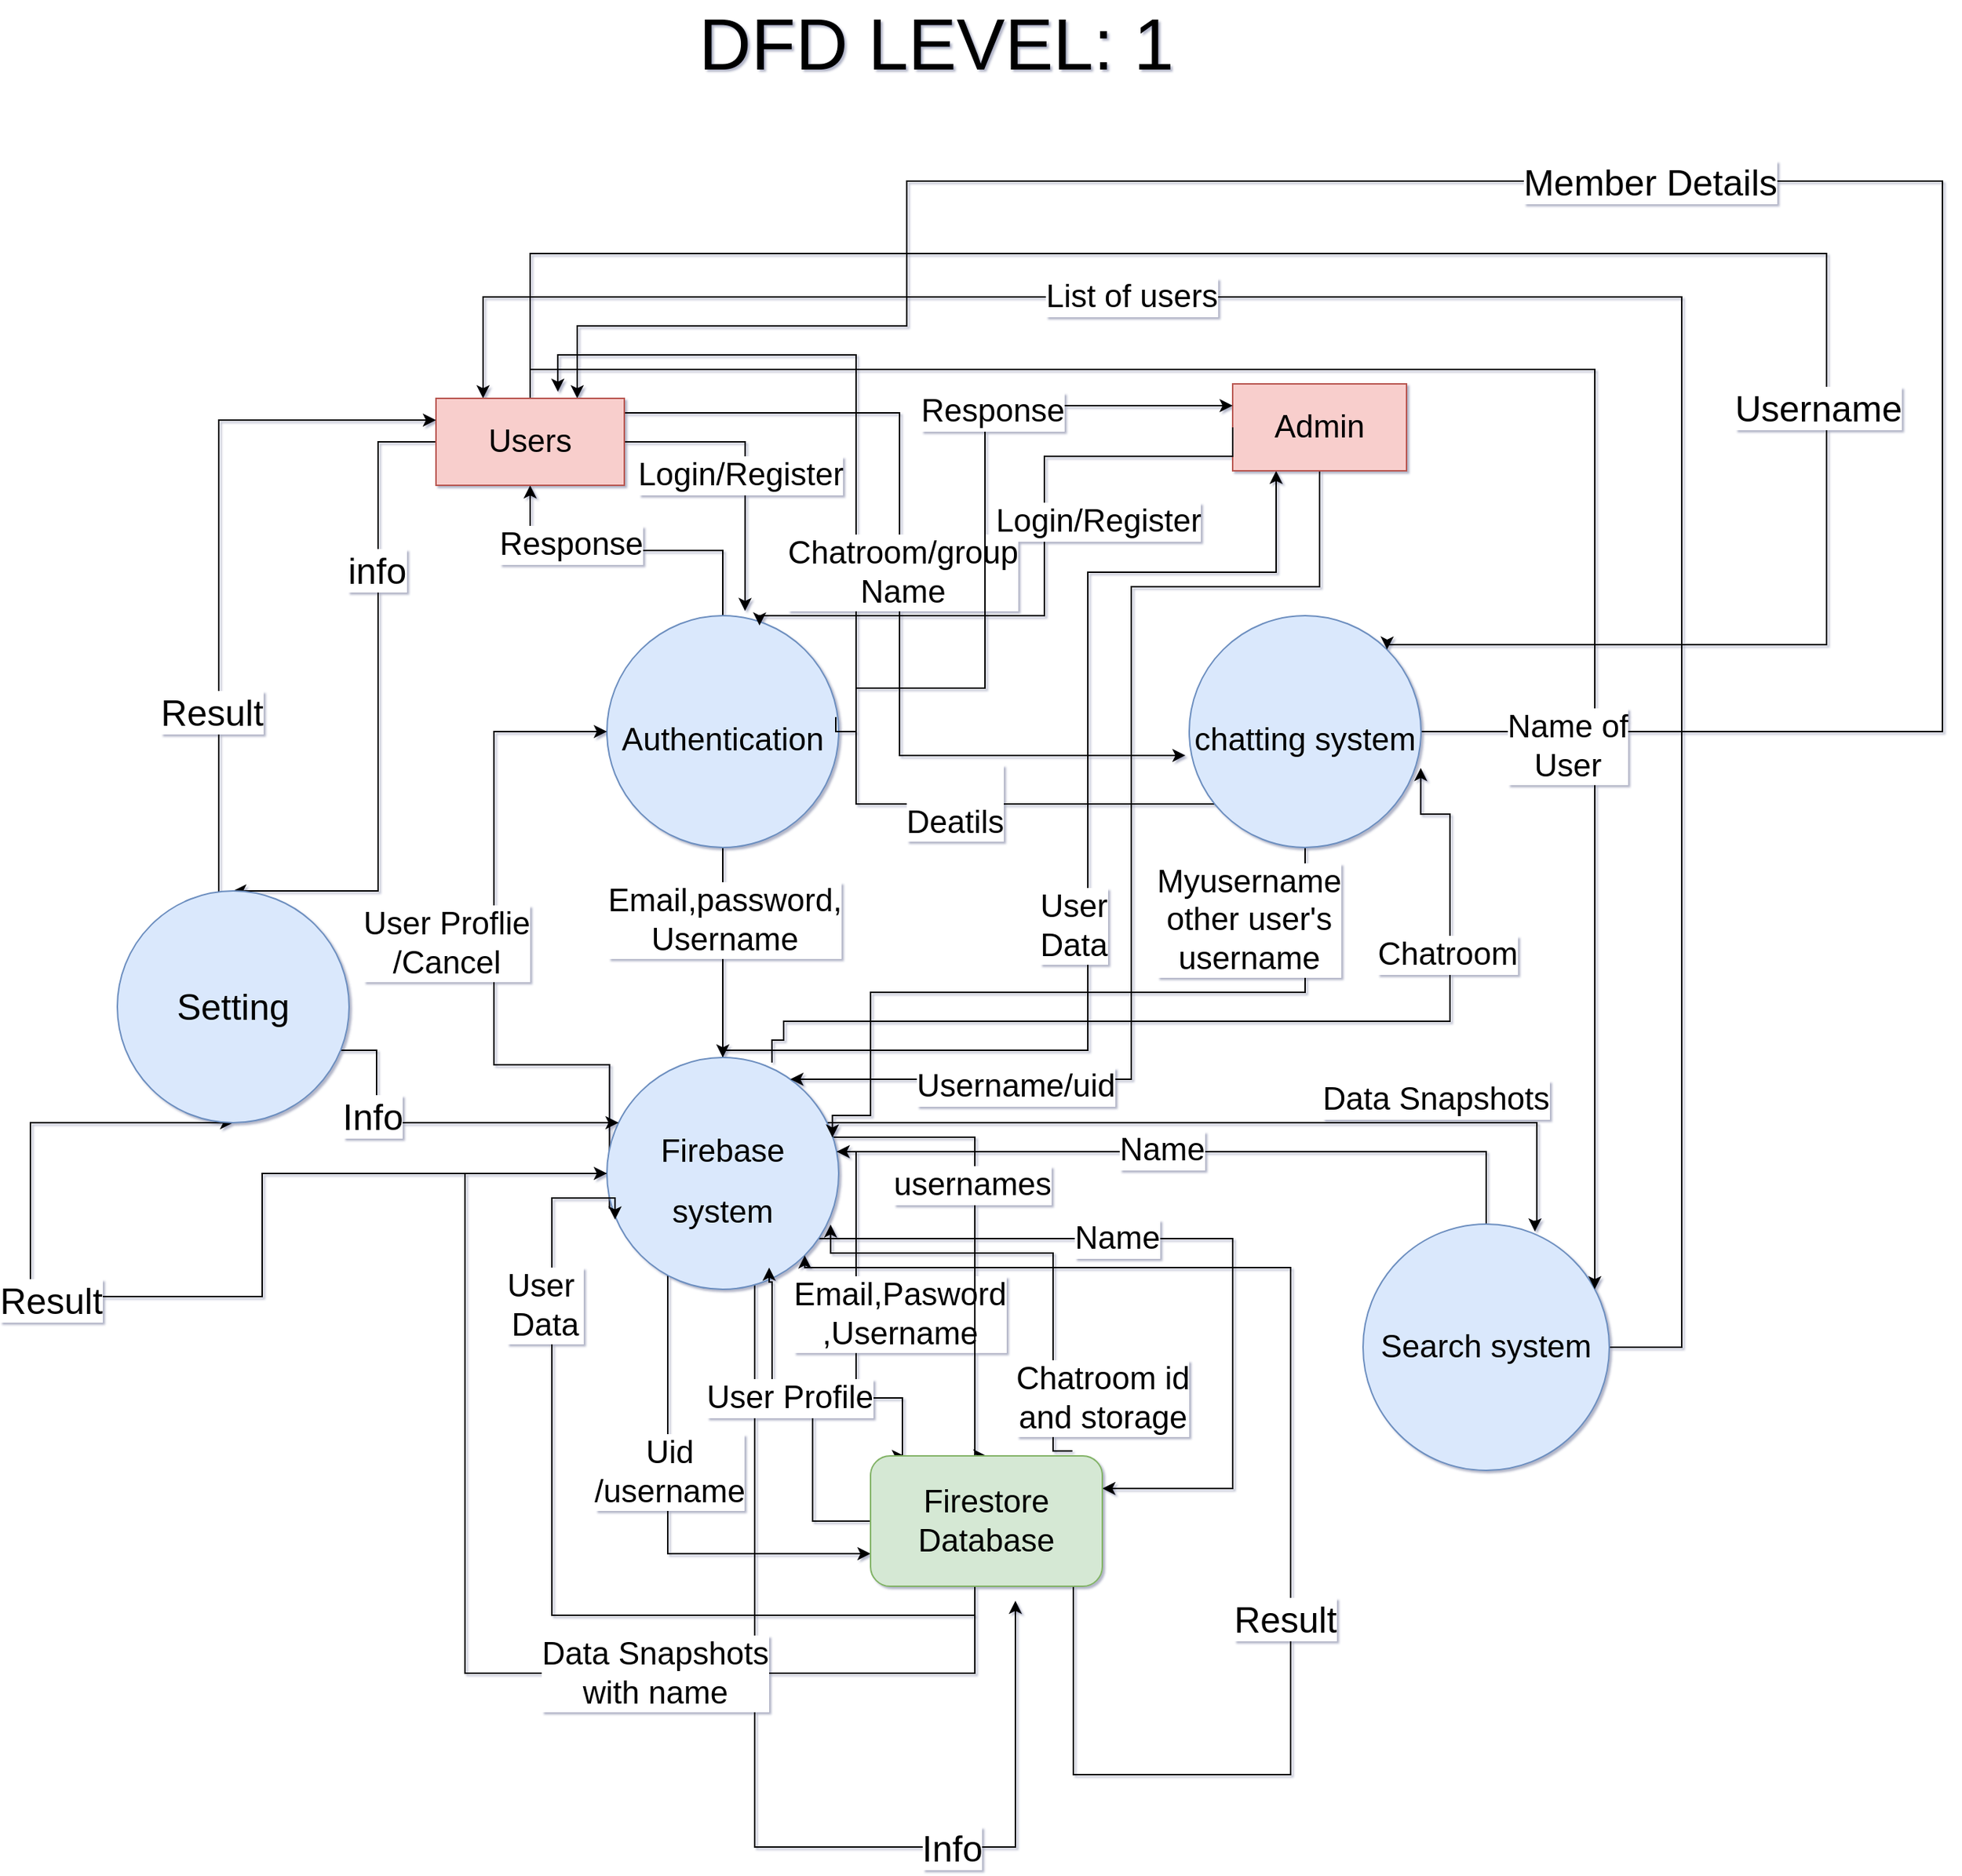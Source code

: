 <mxfile version="16.2.7" type="device"><diagram id="T0fdFCfZf_NxtDmgWwQl" name="Page-1"><mxGraphModel dx="4287" dy="2772" grid="1" gridSize="10" guides="1" tooltips="1" connect="1" arrows="1" fold="1" page="1" pageScale="1" pageWidth="827" pageHeight="1169" background="#ffffff" math="0" shadow="1"><root><mxCell id="0"/><mxCell id="1" parent="0"/><mxCell id="vgCkFlOClpUMqI3lc0tZ-1" value="&lt;font style=&quot;font-size: 50px&quot;&gt;DFD LEVEL: 1&lt;/font&gt;" style="text;html=1;align=center;verticalAlign=middle;resizable=0;points=[];autosize=1;strokeColor=none;fillColor=none;" vertex="1" parent="1"><mxGeometry x="185" y="-130" width="340" height="30" as="geometry"/></mxCell><mxCell id="vgCkFlOClpUMqI3lc0tZ-9" style="edgeStyle=orthogonalEdgeStyle;rounded=0;orthogonalLoop=1;jettySize=auto;html=1;entryX=0.5;entryY=1;entryDx=0;entryDy=0;fontSize=22;" edge="1" parent="1" source="vgCkFlOClpUMqI3lc0tZ-2" target="vgCkFlOClpUMqI3lc0tZ-6"><mxGeometry relative="1" as="geometry"/></mxCell><mxCell id="vgCkFlOClpUMqI3lc0tZ-10" value="Response&lt;br&gt;" style="edgeLabel;html=1;align=center;verticalAlign=middle;resizable=0;points=[];fontSize=22;" vertex="1" connectable="0" parent="vgCkFlOClpUMqI3lc0tZ-9"><mxGeometry x="0.348" y="-4" relative="1" as="geometry"><mxPoint as="offset"/></mxGeometry></mxCell><mxCell id="vgCkFlOClpUMqI3lc0tZ-11" style="edgeStyle=orthogonalEdgeStyle;rounded=0;orthogonalLoop=1;jettySize=auto;html=1;entryX=0.5;entryY=0;entryDx=0;entryDy=0;fontSize=22;" edge="1" parent="1" source="vgCkFlOClpUMqI3lc0tZ-2" target="vgCkFlOClpUMqI3lc0tZ-3"><mxGeometry relative="1" as="geometry"/></mxCell><mxCell id="vgCkFlOClpUMqI3lc0tZ-12" value="Email,password,&lt;br&gt;Username" style="edgeLabel;html=1;align=center;verticalAlign=middle;resizable=0;points=[];fontSize=22;" vertex="1" connectable="0" parent="vgCkFlOClpUMqI3lc0tZ-11"><mxGeometry x="-0.31" y="1" relative="1" as="geometry"><mxPoint as="offset"/></mxGeometry></mxCell><mxCell id="vgCkFlOClpUMqI3lc0tZ-2" value="&lt;font style=&quot;font-size: 22px&quot;&gt;Authentication&lt;/font&gt;" style="ellipse;whiteSpace=wrap;html=1;aspect=fixed;fontSize=35;fillColor=#dae8fc;strokeColor=#6c8ebf;" vertex="1" parent="1"><mxGeometry x="128" y="280" width="160" height="160" as="geometry"/></mxCell><mxCell id="vgCkFlOClpUMqI3lc0tZ-14" style="edgeStyle=orthogonalEdgeStyle;rounded=0;orthogonalLoop=1;jettySize=auto;html=1;entryX=0.149;entryY=0.003;entryDx=0;entryDy=0;entryPerimeter=0;fontSize=22;" edge="1" parent="1" source="vgCkFlOClpUMqI3lc0tZ-3" target="vgCkFlOClpUMqI3lc0tZ-13"><mxGeometry relative="1" as="geometry"><Array as="points"><mxPoint x="300" y="650"/><mxPoint x="300" y="820"/><mxPoint x="332" y="820"/></Array></mxGeometry></mxCell><mxCell id="vgCkFlOClpUMqI3lc0tZ-15" value="Email,Pasword&lt;br&gt;,Username" style="edgeLabel;html=1;align=center;verticalAlign=middle;resizable=0;points=[];fontSize=22;" vertex="1" connectable="0" parent="vgCkFlOClpUMqI3lc0tZ-14"><mxGeometry x="-0.006" y="-2" relative="1" as="geometry"><mxPoint x="32" y="-3" as="offset"/></mxGeometry></mxCell><mxCell id="vgCkFlOClpUMqI3lc0tZ-18" style="edgeStyle=orthogonalEdgeStyle;rounded=0;orthogonalLoop=1;jettySize=auto;html=1;entryX=0;entryY=0.5;entryDx=0;entryDy=0;fontSize=22;exitX=0.011;exitY=0.652;exitDx=0;exitDy=0;exitPerimeter=0;" edge="1" parent="1" source="vgCkFlOClpUMqI3lc0tZ-3" target="vgCkFlOClpUMqI3lc0tZ-2"><mxGeometry relative="1" as="geometry"><mxPoint x="110" y="680" as="sourcePoint"/><Array as="points"><mxPoint x="130" y="590"/><mxPoint x="50" y="590"/><mxPoint x="50" y="360"/></Array></mxGeometry></mxCell><mxCell id="vgCkFlOClpUMqI3lc0tZ-20" value="User Proflie&lt;br&gt;/Cancel&lt;br&gt;" style="edgeLabel;html=1;align=center;verticalAlign=middle;resizable=0;points=[];fontSize=22;" vertex="1" connectable="0" parent="vgCkFlOClpUMqI3lc0tZ-18"><mxGeometry x="0.081" y="-2" relative="1" as="geometry"><mxPoint x="-35" as="offset"/></mxGeometry></mxCell><mxCell id="vgCkFlOClpUMqI3lc0tZ-29" style="edgeStyle=orthogonalEdgeStyle;rounded=0;orthogonalLoop=1;jettySize=auto;html=1;entryX=0;entryY=0.75;entryDx=0;entryDy=0;fontSize=22;" edge="1" parent="1" source="vgCkFlOClpUMqI3lc0tZ-3" target="vgCkFlOClpUMqI3lc0tZ-13"><mxGeometry relative="1" as="geometry"><Array as="points"><mxPoint x="170" y="928"/></Array></mxGeometry></mxCell><mxCell id="vgCkFlOClpUMqI3lc0tZ-30" value="Uid&lt;br&gt;/username" style="edgeLabel;html=1;align=center;verticalAlign=middle;resizable=0;points=[];fontSize=22;" vertex="1" connectable="0" parent="vgCkFlOClpUMqI3lc0tZ-29"><mxGeometry x="-0.189" y="1" relative="1" as="geometry"><mxPoint y="1" as="offset"/></mxGeometry></mxCell><mxCell id="vgCkFlOClpUMqI3lc0tZ-33" style="edgeStyle=orthogonalEdgeStyle;rounded=0;orthogonalLoop=1;jettySize=auto;html=1;entryX=0.25;entryY=1;entryDx=0;entryDy=0;fontSize=22;" edge="1" parent="1" source="vgCkFlOClpUMqI3lc0tZ-3" target="vgCkFlOClpUMqI3lc0tZ-21"><mxGeometry relative="1" as="geometry"><Array as="points"><mxPoint x="460" y="580"/><mxPoint x="460" y="250"/><mxPoint x="590" y="250"/></Array></mxGeometry></mxCell><mxCell id="vgCkFlOClpUMqI3lc0tZ-34" value="User&lt;br&gt;Data" style="edgeLabel;html=1;align=center;verticalAlign=middle;resizable=0;points=[];fontSize=22;" vertex="1" connectable="0" parent="vgCkFlOClpUMqI3lc0tZ-33"><mxGeometry x="-0.049" y="2" relative="1" as="geometry"><mxPoint x="-8" y="31" as="offset"/></mxGeometry></mxCell><mxCell id="vgCkFlOClpUMqI3lc0tZ-41" style="edgeStyle=orthogonalEdgeStyle;rounded=0;orthogonalLoop=1;jettySize=auto;html=1;entryX=0.5;entryY=0;entryDx=0;entryDy=0;fontSize=22;" edge="1" parent="1" source="vgCkFlOClpUMqI3lc0tZ-3" target="vgCkFlOClpUMqI3lc0tZ-13"><mxGeometry relative="1" as="geometry"><Array as="points"><mxPoint x="382" y="640"/></Array></mxGeometry></mxCell><mxCell id="vgCkFlOClpUMqI3lc0tZ-42" value="usernames&lt;br&gt;" style="edgeLabel;html=1;align=center;verticalAlign=middle;resizable=0;points=[];fontSize=22;" vertex="1" connectable="0" parent="vgCkFlOClpUMqI3lc0tZ-41"><mxGeometry x="-0.02" y="5" relative="1" as="geometry"><mxPoint x="-7" y="-29" as="offset"/></mxGeometry></mxCell><mxCell id="vgCkFlOClpUMqI3lc0tZ-45" style="edgeStyle=orthogonalEdgeStyle;rounded=0;orthogonalLoop=1;jettySize=auto;html=1;entryX=0.999;entryY=0.657;entryDx=0;entryDy=0;fontSize=22;exitX=0.712;exitY=0.022;exitDx=0;exitDy=0;exitPerimeter=0;entryPerimeter=0;" edge="1" parent="1" source="vgCkFlOClpUMqI3lc0tZ-3" target="vgCkFlOClpUMqI3lc0tZ-4"><mxGeometry relative="1" as="geometry"><Array as="points"><mxPoint x="250" y="573"/><mxPoint x="250" y="560"/><mxPoint x="710" y="560"/><mxPoint x="710" y="417"/><mxPoint x="690" y="417"/></Array></mxGeometry></mxCell><mxCell id="vgCkFlOClpUMqI3lc0tZ-46" value="Chatroom&lt;br&gt;" style="edgeLabel;html=1;align=center;verticalAlign=middle;resizable=0;points=[];fontSize=22;" vertex="1" connectable="0" parent="vgCkFlOClpUMqI3lc0tZ-45"><mxGeometry x="0.569" y="2" relative="1" as="geometry"><mxPoint as="offset"/></mxGeometry></mxCell><mxCell id="vgCkFlOClpUMqI3lc0tZ-51" style="edgeStyle=orthogonalEdgeStyle;rounded=0;orthogonalLoop=1;jettySize=auto;html=1;entryX=1;entryY=0.25;entryDx=0;entryDy=0;fontSize=22;" edge="1" parent="1" source="vgCkFlOClpUMqI3lc0tZ-3" target="vgCkFlOClpUMqI3lc0tZ-13"><mxGeometry relative="1" as="geometry"><Array as="points"><mxPoint x="560" y="710"/><mxPoint x="560" y="883"/></Array></mxGeometry></mxCell><mxCell id="vgCkFlOClpUMqI3lc0tZ-52" value="Name" style="edgeLabel;html=1;align=center;verticalAlign=middle;resizable=0;points=[];fontSize=22;" vertex="1" connectable="0" parent="vgCkFlOClpUMqI3lc0tZ-51"><mxGeometry x="-0.251" relative="1" as="geometry"><mxPoint as="offset"/></mxGeometry></mxCell><mxCell id="vgCkFlOClpUMqI3lc0tZ-55" style="edgeStyle=orthogonalEdgeStyle;rounded=0;orthogonalLoop=1;jettySize=auto;html=1;entryX=0.698;entryY=0.03;entryDx=0;entryDy=0;entryPerimeter=0;fontSize=22;" edge="1" parent="1" source="vgCkFlOClpUMqI3lc0tZ-3" target="vgCkFlOClpUMqI3lc0tZ-5"><mxGeometry relative="1" as="geometry"><Array as="points"><mxPoint x="770" y="630"/><mxPoint x="770" y="698"/></Array></mxGeometry></mxCell><mxCell id="vgCkFlOClpUMqI3lc0tZ-56" value="Data Snapshots" style="edgeLabel;html=1;align=center;verticalAlign=middle;resizable=0;points=[];fontSize=22;" vertex="1" connectable="0" parent="vgCkFlOClpUMqI3lc0tZ-55"><mxGeometry x="0.511" y="1" relative="1" as="geometry"><mxPoint x="-8" y="-15" as="offset"/></mxGeometry></mxCell><mxCell id="vgCkFlOClpUMqI3lc0tZ-64" style="edgeStyle=orthogonalEdgeStyle;rounded=0;orthogonalLoop=1;jettySize=auto;html=1;fontSize=25;" edge="1" parent="1" source="vgCkFlOClpUMqI3lc0tZ-3"><mxGeometry relative="1" as="geometry"><mxPoint x="410" y="960" as="targetPoint"/><Array as="points"><mxPoint x="230" y="1130"/><mxPoint x="410" y="1130"/></Array></mxGeometry></mxCell><mxCell id="vgCkFlOClpUMqI3lc0tZ-65" value="Info" style="edgeLabel;html=1;align=center;verticalAlign=middle;resizable=0;points=[];fontSize=25;" vertex="1" connectable="0" parent="vgCkFlOClpUMqI3lc0tZ-64"><mxGeometry x="0.419" relative="1" as="geometry"><mxPoint as="offset"/></mxGeometry></mxCell><mxCell id="vgCkFlOClpUMqI3lc0tZ-69" style="edgeStyle=orthogonalEdgeStyle;rounded=0;orthogonalLoop=1;jettySize=auto;html=1;entryX=0.5;entryY=1;entryDx=0;entryDy=0;fontSize=25;" edge="1" parent="1" source="vgCkFlOClpUMqI3lc0tZ-3" target="vgCkFlOClpUMqI3lc0tZ-59"><mxGeometry relative="1" as="geometry"><Array as="points"><mxPoint x="-110" y="665"/><mxPoint x="-110" y="750"/><mxPoint x="-270" y="750"/></Array></mxGeometry></mxCell><mxCell id="vgCkFlOClpUMqI3lc0tZ-70" value="Result" style="edgeLabel;html=1;align=center;verticalAlign=middle;resizable=0;points=[];fontSize=25;" vertex="1" connectable="0" parent="vgCkFlOClpUMqI3lc0tZ-69"><mxGeometry x="0.262" y="2" relative="1" as="geometry"><mxPoint as="offset"/></mxGeometry></mxCell><mxCell id="vgCkFlOClpUMqI3lc0tZ-3" value="&lt;font style=&quot;font-size: 22px&quot;&gt;Firebase&lt;br&gt;system&lt;/font&gt;" style="ellipse;whiteSpace=wrap;html=1;aspect=fixed;fontSize=35;fillColor=#dae8fc;strokeColor=#6c8ebf;" vertex="1" parent="1"><mxGeometry x="128" y="585" width="160" height="160" as="geometry"/></mxCell><mxCell id="vgCkFlOClpUMqI3lc0tZ-37" style="edgeStyle=orthogonalEdgeStyle;rounded=0;orthogonalLoop=1;jettySize=auto;html=1;entryX=0.647;entryY=-0.076;entryDx=0;entryDy=0;fontSize=22;entryPerimeter=0;" edge="1" parent="1" source="vgCkFlOClpUMqI3lc0tZ-4" target="vgCkFlOClpUMqI3lc0tZ-6"><mxGeometry relative="1" as="geometry"><Array as="points"><mxPoint x="300" y="410"/><mxPoint x="300" y="100"/><mxPoint x="94" y="100"/></Array></mxGeometry></mxCell><mxCell id="vgCkFlOClpUMqI3lc0tZ-38" value="&lt;br&gt;Deatils" style="edgeLabel;html=1;align=center;verticalAlign=middle;resizable=0;points=[];fontSize=22;" vertex="1" connectable="0" parent="vgCkFlOClpUMqI3lc0tZ-37"><mxGeometry x="-0.546" y="-1" relative="1" as="geometry"><mxPoint x="-1" as="offset"/></mxGeometry></mxCell><mxCell id="vgCkFlOClpUMqI3lc0tZ-39" style="edgeStyle=orthogonalEdgeStyle;rounded=0;orthogonalLoop=1;jettySize=auto;html=1;fontSize=22;entryX=0.973;entryY=0.345;entryDx=0;entryDy=0;entryPerimeter=0;" edge="1" parent="1" source="vgCkFlOClpUMqI3lc0tZ-4" target="vgCkFlOClpUMqI3lc0tZ-3"><mxGeometry relative="1" as="geometry"><mxPoint x="310" y="640" as="targetPoint"/><Array as="points"><mxPoint x="610" y="540"/><mxPoint x="310" y="540"/><mxPoint x="310" y="625"/></Array></mxGeometry></mxCell><mxCell id="vgCkFlOClpUMqI3lc0tZ-40" value="Myusername&lt;br&gt;other user's &lt;br&gt;username" style="edgeLabel;html=1;align=center;verticalAlign=middle;resizable=0;points=[];fontSize=22;" vertex="1" connectable="0" parent="vgCkFlOClpUMqI3lc0tZ-39"><mxGeometry x="-0.354" y="-6" relative="1" as="geometry"><mxPoint x="31" y="-44" as="offset"/></mxGeometry></mxCell><mxCell id="vgCkFlOClpUMqI3lc0tZ-75" style="edgeStyle=orthogonalEdgeStyle;rounded=0;orthogonalLoop=1;jettySize=auto;html=1;entryX=0.75;entryY=0;entryDx=0;entryDy=0;fontSize=25;" edge="1" parent="1" source="vgCkFlOClpUMqI3lc0tZ-4" target="vgCkFlOClpUMqI3lc0tZ-6"><mxGeometry relative="1" as="geometry"><Array as="points"><mxPoint x="1050" y="360"/><mxPoint x="1050" y="-20"/><mxPoint x="335" y="-20"/><mxPoint x="335" y="80"/><mxPoint x="108" y="80"/></Array></mxGeometry></mxCell><mxCell id="vgCkFlOClpUMqI3lc0tZ-76" value="Member Details" style="edgeLabel;html=1;align=center;verticalAlign=middle;resizable=0;points=[];fontSize=25;" vertex="1" connectable="0" parent="vgCkFlOClpUMqI3lc0tZ-75"><mxGeometry x="0.028" relative="1" as="geometry"><mxPoint as="offset"/></mxGeometry></mxCell><mxCell id="vgCkFlOClpUMqI3lc0tZ-4" value="&lt;span style=&quot;font-size: 22px&quot;&gt;chatting system&lt;/span&gt;" style="ellipse;whiteSpace=wrap;html=1;aspect=fixed;fontSize=35;fillColor=#dae8fc;strokeColor=#6c8ebf;" vertex="1" parent="1"><mxGeometry x="530" y="280" width="160" height="160" as="geometry"/></mxCell><mxCell id="vgCkFlOClpUMqI3lc0tZ-49" style="edgeStyle=orthogonalEdgeStyle;rounded=0;orthogonalLoop=1;jettySize=auto;html=1;fontSize=22;" edge="1" parent="1" source="vgCkFlOClpUMqI3lc0tZ-5" target="vgCkFlOClpUMqI3lc0tZ-3"><mxGeometry relative="1" as="geometry"><Array as="points"><mxPoint x="370" y="650"/><mxPoint x="370" y="650"/></Array></mxGeometry></mxCell><mxCell id="vgCkFlOClpUMqI3lc0tZ-50" value="Name" style="edgeLabel;html=1;align=center;verticalAlign=middle;resizable=0;points=[];fontSize=22;" vertex="1" connectable="0" parent="vgCkFlOClpUMqI3lc0tZ-49"><mxGeometry x="-0.243" y="-1" relative="1" as="geometry"><mxPoint x="-86" as="offset"/></mxGeometry></mxCell><mxCell id="vgCkFlOClpUMqI3lc0tZ-57" style="edgeStyle=orthogonalEdgeStyle;rounded=0;orthogonalLoop=1;jettySize=auto;html=1;fontSize=22;entryX=0.25;entryY=0;entryDx=0;entryDy=0;" edge="1" parent="1" source="vgCkFlOClpUMqI3lc0tZ-5" target="vgCkFlOClpUMqI3lc0tZ-6"><mxGeometry relative="1" as="geometry"><Array as="points"><mxPoint x="870" y="785"/><mxPoint x="870" y="60"/><mxPoint x="42" y="60"/></Array></mxGeometry></mxCell><mxCell id="vgCkFlOClpUMqI3lc0tZ-58" value="List of users" style="edgeLabel;html=1;align=center;verticalAlign=middle;resizable=0;points=[];fontSize=22;" vertex="1" connectable="0" parent="vgCkFlOClpUMqI3lc0tZ-57"><mxGeometry x="0.216" y="-7" relative="1" as="geometry"><mxPoint x="-138" y="7" as="offset"/></mxGeometry></mxCell><mxCell id="vgCkFlOClpUMqI3lc0tZ-5" value="Search system" style="ellipse;whiteSpace=wrap;html=1;aspect=fixed;fontSize=22;fillColor=#dae8fc;strokeColor=#6c8ebf;" vertex="1" parent="1"><mxGeometry x="650" y="700" width="170" height="170" as="geometry"/></mxCell><mxCell id="vgCkFlOClpUMqI3lc0tZ-7" style="edgeStyle=orthogonalEdgeStyle;rounded=0;orthogonalLoop=1;jettySize=auto;html=1;entryX=0.596;entryY=-0.02;entryDx=0;entryDy=0;entryPerimeter=0;fontSize=22;" edge="1" parent="1" source="vgCkFlOClpUMqI3lc0tZ-6" target="vgCkFlOClpUMqI3lc0tZ-2"><mxGeometry relative="1" as="geometry"><Array as="points"><mxPoint x="223" y="160"/></Array></mxGeometry></mxCell><mxCell id="vgCkFlOClpUMqI3lc0tZ-8" value="Login/Register" style="edgeLabel;html=1;align=center;verticalAlign=middle;resizable=0;points=[];fontSize=22;" vertex="1" connectable="0" parent="vgCkFlOClpUMqI3lc0tZ-7"><mxGeometry x="0.069" y="-4" relative="1" as="geometry"><mxPoint y="-1" as="offset"/></mxGeometry></mxCell><mxCell id="vgCkFlOClpUMqI3lc0tZ-35" style="edgeStyle=orthogonalEdgeStyle;rounded=0;orthogonalLoop=1;jettySize=auto;html=1;entryX=-0.016;entryY=0.603;entryDx=0;entryDy=0;entryPerimeter=0;fontSize=22;" edge="1" parent="1" source="vgCkFlOClpUMqI3lc0tZ-6" target="vgCkFlOClpUMqI3lc0tZ-4"><mxGeometry relative="1" as="geometry"><Array as="points"><mxPoint x="330" y="140"/><mxPoint x="330" y="377"/></Array></mxGeometry></mxCell><mxCell id="vgCkFlOClpUMqI3lc0tZ-36" value="Chatroom/group&lt;br&gt;Name" style="edgeLabel;html=1;align=center;verticalAlign=middle;resizable=0;points=[];fontSize=22;" vertex="1" connectable="0" parent="vgCkFlOClpUMqI3lc0tZ-35"><mxGeometry x="-0.111" y="2" relative="1" as="geometry"><mxPoint y="22" as="offset"/></mxGeometry></mxCell><mxCell id="vgCkFlOClpUMqI3lc0tZ-47" style="edgeStyle=orthogonalEdgeStyle;rounded=0;orthogonalLoop=1;jettySize=auto;html=1;fontSize=22;" edge="1" parent="1" source="vgCkFlOClpUMqI3lc0tZ-6" target="vgCkFlOClpUMqI3lc0tZ-5"><mxGeometry relative="1" as="geometry"><Array as="points"><mxPoint x="75" y="110"/><mxPoint x="810" y="110"/><mxPoint x="810" y="705"/></Array></mxGeometry></mxCell><mxCell id="vgCkFlOClpUMqI3lc0tZ-48" value="Name of&lt;br&gt;User" style="edgeLabel;html=1;align=center;verticalAlign=middle;resizable=0;points=[];fontSize=22;" vertex="1" connectable="0" parent="vgCkFlOClpUMqI3lc0tZ-47"><mxGeometry x="-0.022" y="-2" relative="1" as="geometry"><mxPoint x="56" y="258" as="offset"/></mxGeometry></mxCell><mxCell id="vgCkFlOClpUMqI3lc0tZ-60" style="edgeStyle=orthogonalEdgeStyle;rounded=0;orthogonalLoop=1;jettySize=auto;html=1;entryX=0.5;entryY=0;entryDx=0;entryDy=0;fontSize=25;" edge="1" parent="1" source="vgCkFlOClpUMqI3lc0tZ-6" target="vgCkFlOClpUMqI3lc0tZ-59"><mxGeometry relative="1" as="geometry"><Array as="points"><mxPoint x="-30" y="160"/><mxPoint x="-30" y="470"/></Array></mxGeometry></mxCell><mxCell id="vgCkFlOClpUMqI3lc0tZ-61" value="info&lt;br&gt;" style="edgeLabel;html=1;align=center;verticalAlign=middle;resizable=0;points=[];fontSize=25;" vertex="1" connectable="0" parent="vgCkFlOClpUMqI3lc0tZ-60"><mxGeometry x="-0.431" relative="1" as="geometry"><mxPoint x="-1" as="offset"/></mxGeometry></mxCell><mxCell id="vgCkFlOClpUMqI3lc0tZ-73" style="edgeStyle=orthogonalEdgeStyle;rounded=0;orthogonalLoop=1;jettySize=auto;html=1;fontSize=25;entryX=1;entryY=0;entryDx=0;entryDy=0;" edge="1" parent="1" source="vgCkFlOClpUMqI3lc0tZ-6" target="vgCkFlOClpUMqI3lc0tZ-4"><mxGeometry relative="1" as="geometry"><Array as="points"><mxPoint x="75" y="30"/><mxPoint x="970" y="30"/><mxPoint x="970" y="300"/><mxPoint x="667" y="300"/></Array></mxGeometry></mxCell><mxCell id="vgCkFlOClpUMqI3lc0tZ-74" value="Username" style="edgeLabel;html=1;align=center;verticalAlign=middle;resizable=0;points=[];fontSize=25;" vertex="1" connectable="0" parent="vgCkFlOClpUMqI3lc0tZ-73"><mxGeometry x="0.402" y="-6" relative="1" as="geometry"><mxPoint y="-1" as="offset"/></mxGeometry></mxCell><mxCell id="vgCkFlOClpUMqI3lc0tZ-6" value="Users" style="rounded=0;whiteSpace=wrap;html=1;fontSize=22;fillColor=#f8cecc;strokeColor=#b85450;" vertex="1" parent="1"><mxGeometry x="10" y="130" width="130" height="60" as="geometry"/></mxCell><mxCell id="vgCkFlOClpUMqI3lc0tZ-16" style="edgeStyle=orthogonalEdgeStyle;rounded=0;orthogonalLoop=1;jettySize=auto;html=1;fontSize=22;" edge="1" parent="1" source="vgCkFlOClpUMqI3lc0tZ-13"><mxGeometry relative="1" as="geometry"><mxPoint x="240" y="730" as="targetPoint"/><Array as="points"><mxPoint x="270" y="905"/><mxPoint x="270" y="820"/><mxPoint x="242" y="820"/><mxPoint x="242" y="740"/><mxPoint x="240" y="740"/></Array></mxGeometry></mxCell><mxCell id="vgCkFlOClpUMqI3lc0tZ-17" value="User Profile" style="edgeLabel;html=1;align=center;verticalAlign=middle;resizable=0;points=[];fontSize=22;" vertex="1" connectable="0" parent="vgCkFlOClpUMqI3lc0tZ-16"><mxGeometry x="0.157" relative="1" as="geometry"><mxPoint as="offset"/></mxGeometry></mxCell><mxCell id="vgCkFlOClpUMqI3lc0tZ-31" style="edgeStyle=orthogonalEdgeStyle;rounded=0;orthogonalLoop=1;jettySize=auto;html=1;entryX=0.035;entryY=0.699;entryDx=0;entryDy=0;entryPerimeter=0;fontSize=22;" edge="1" parent="1" source="vgCkFlOClpUMqI3lc0tZ-13" target="vgCkFlOClpUMqI3lc0tZ-3"><mxGeometry relative="1" as="geometry"><Array as="points"><mxPoint x="382" y="970"/><mxPoint x="90" y="970"/><mxPoint x="90" y="682"/></Array></mxGeometry></mxCell><mxCell id="vgCkFlOClpUMqI3lc0tZ-32" value="User&amp;nbsp;&lt;br&gt;Data" style="edgeLabel;html=1;align=center;verticalAlign=middle;resizable=0;points=[];fontSize=22;" vertex="1" connectable="0" parent="vgCkFlOClpUMqI3lc0tZ-31"><mxGeometry x="0.599" y="5" relative="1" as="geometry"><mxPoint as="offset"/></mxGeometry></mxCell><mxCell id="vgCkFlOClpUMqI3lc0tZ-43" style="edgeStyle=orthogonalEdgeStyle;rounded=0;orthogonalLoop=1;jettySize=auto;html=1;fontSize=22;exitX=0.871;exitY=-0.038;exitDx=0;exitDy=0;exitPerimeter=0;entryX=0.965;entryY=0.72;entryDx=0;entryDy=0;entryPerimeter=0;" edge="1" parent="1" source="vgCkFlOClpUMqI3lc0tZ-13" target="vgCkFlOClpUMqI3lc0tZ-3"><mxGeometry relative="1" as="geometry"><Array as="points"><mxPoint x="436" y="720"/><mxPoint x="282" y="720"/></Array></mxGeometry></mxCell><mxCell id="vgCkFlOClpUMqI3lc0tZ-44" value="Chatroom id&lt;br&gt;and storage" style="edgeLabel;html=1;align=center;verticalAlign=middle;resizable=0;points=[];fontSize=22;" vertex="1" connectable="0" parent="vgCkFlOClpUMqI3lc0tZ-43"><mxGeometry x="-0.759" y="-1" relative="1" as="geometry"><mxPoint x="33" y="-11" as="offset"/></mxGeometry></mxCell><mxCell id="vgCkFlOClpUMqI3lc0tZ-53" style="edgeStyle=orthogonalEdgeStyle;rounded=0;orthogonalLoop=1;jettySize=auto;html=1;fontSize=22;" edge="1" parent="1" source="vgCkFlOClpUMqI3lc0tZ-13" target="vgCkFlOClpUMqI3lc0tZ-3"><mxGeometry relative="1" as="geometry"><Array as="points"><mxPoint x="382" y="1010"/><mxPoint x="30" y="1010"/><mxPoint x="30" y="665"/></Array></mxGeometry></mxCell><mxCell id="vgCkFlOClpUMqI3lc0tZ-54" value="Data Snapshots&lt;br&gt;with name" style="edgeLabel;html=1;align=center;verticalAlign=middle;resizable=0;points=[];fontSize=22;" vertex="1" connectable="0" parent="vgCkFlOClpUMqI3lc0tZ-53"><mxGeometry x="-0.34" relative="1" as="geometry"><mxPoint x="1" as="offset"/></mxGeometry></mxCell><mxCell id="vgCkFlOClpUMqI3lc0tZ-67" style="edgeStyle=orthogonalEdgeStyle;rounded=0;orthogonalLoop=1;jettySize=auto;html=1;entryX=1;entryY=1;entryDx=0;entryDy=0;fontSize=25;" edge="1" parent="1" target="vgCkFlOClpUMqI3lc0tZ-3"><mxGeometry relative="1" as="geometry"><mxPoint x="450" y="950" as="sourcePoint"/><Array as="points"><mxPoint x="450" y="1080"/><mxPoint x="600" y="1080"/><mxPoint x="600" y="730"/><mxPoint x="265" y="730"/></Array></mxGeometry></mxCell><mxCell id="vgCkFlOClpUMqI3lc0tZ-68" value="Result" style="edgeLabel;html=1;align=center;verticalAlign=middle;resizable=0;points=[];fontSize=25;" vertex="1" connectable="0" parent="vgCkFlOClpUMqI3lc0tZ-67"><mxGeometry x="-0.204" y="4" relative="1" as="geometry"><mxPoint y="-1" as="offset"/></mxGeometry></mxCell><mxCell id="vgCkFlOClpUMqI3lc0tZ-13" value="Firestore&lt;br&gt;Database" style="rounded=1;whiteSpace=wrap;html=1;fontSize=22;fillColor=#d5e8d4;strokeColor=#82b366;" vertex="1" parent="1"><mxGeometry x="310" y="860" width="160" height="90" as="geometry"/></mxCell><mxCell id="vgCkFlOClpUMqI3lc0tZ-26" style="edgeStyle=orthogonalEdgeStyle;rounded=0;orthogonalLoop=1;jettySize=auto;html=1;fontSize=22;" edge="1" parent="1" source="vgCkFlOClpUMqI3lc0tZ-21" target="vgCkFlOClpUMqI3lc0tZ-3"><mxGeometry relative="1" as="geometry"><Array as="points"><mxPoint x="620" y="260"/><mxPoint x="490" y="260"/><mxPoint x="490" y="600"/></Array></mxGeometry></mxCell><mxCell id="vgCkFlOClpUMqI3lc0tZ-28" value="Username/uid" style="edgeLabel;html=1;align=center;verticalAlign=middle;resizable=0;points=[];fontSize=22;" vertex="1" connectable="0" parent="vgCkFlOClpUMqI3lc0tZ-26"><mxGeometry x="-0.377" y="-1" relative="1" as="geometry"><mxPoint x="-79" y="310" as="offset"/></mxGeometry></mxCell><mxCell id="vgCkFlOClpUMqI3lc0tZ-21" value="Admin" style="rounded=0;whiteSpace=wrap;html=1;fontSize=22;fillColor=#f8cecc;strokeColor=#b85450;" vertex="1" parent="1"><mxGeometry x="560" y="120" width="120" height="60" as="geometry"/></mxCell><mxCell id="vgCkFlOClpUMqI3lc0tZ-22" style="edgeStyle=orthogonalEdgeStyle;rounded=0;orthogonalLoop=1;jettySize=auto;html=1;entryX=0.596;entryY=-0.02;entryDx=0;entryDy=0;entryPerimeter=0;fontSize=22;exitX=0;exitY=0.5;exitDx=0;exitDy=0;" edge="1" parent="1" source="vgCkFlOClpUMqI3lc0tZ-21"><mxGeometry relative="1" as="geometry"><mxPoint x="150" y="170.077" as="sourcePoint"/><mxPoint x="233.36" y="286.8" as="targetPoint"/><Array as="points"><mxPoint x="560" y="170"/><mxPoint x="430" y="170"/><mxPoint x="430" y="280"/><mxPoint x="233" y="280"/></Array></mxGeometry></mxCell><mxCell id="vgCkFlOClpUMqI3lc0tZ-23" value="Login/Register" style="edgeLabel;html=1;align=center;verticalAlign=middle;resizable=0;points=[];fontSize=22;" vertex="1" connectable="0" parent="vgCkFlOClpUMqI3lc0tZ-22"><mxGeometry x="0.069" y="-4" relative="1" as="geometry"><mxPoint x="41" y="-53" as="offset"/></mxGeometry></mxCell><mxCell id="vgCkFlOClpUMqI3lc0tZ-24" style="edgeStyle=orthogonalEdgeStyle;rounded=0;orthogonalLoop=1;jettySize=auto;html=1;entryX=0;entryY=0.25;entryDx=0;entryDy=0;fontSize=22;" edge="1" parent="1" target="vgCkFlOClpUMqI3lc0tZ-21"><mxGeometry relative="1" as="geometry"><mxPoint x="286" y="350" as="sourcePoint"/><mxPoint x="85" y="200" as="targetPoint"/><Array as="points"><mxPoint x="286" y="360"/><mxPoint x="300" y="360"/><mxPoint x="300" y="330"/><mxPoint x="389" y="330"/><mxPoint x="389" y="135"/></Array></mxGeometry></mxCell><mxCell id="vgCkFlOClpUMqI3lc0tZ-25" value="Response&lt;br&gt;" style="edgeLabel;html=1;align=center;verticalAlign=middle;resizable=0;points=[];fontSize=22;" vertex="1" connectable="0" parent="vgCkFlOClpUMqI3lc0tZ-24"><mxGeometry x="0.348" y="-4" relative="1" as="geometry"><mxPoint as="offset"/></mxGeometry></mxCell><mxCell id="vgCkFlOClpUMqI3lc0tZ-62" style="edgeStyle=orthogonalEdgeStyle;rounded=0;orthogonalLoop=1;jettySize=auto;html=1;fontSize=25;" edge="1" parent="1" source="vgCkFlOClpUMqI3lc0tZ-59" target="vgCkFlOClpUMqI3lc0tZ-3"><mxGeometry relative="1" as="geometry"><Array as="points"><mxPoint x="-31" y="580"/><mxPoint x="-31" y="630"/></Array></mxGeometry></mxCell><mxCell id="vgCkFlOClpUMqI3lc0tZ-63" value="Info" style="edgeLabel;html=1;align=center;verticalAlign=middle;resizable=0;points=[];fontSize=25;" vertex="1" connectable="0" parent="vgCkFlOClpUMqI3lc0tZ-62"><mxGeometry x="-0.425" y="-2" relative="1" as="geometry"><mxPoint x="-1" as="offset"/></mxGeometry></mxCell><mxCell id="vgCkFlOClpUMqI3lc0tZ-71" style="edgeStyle=orthogonalEdgeStyle;rounded=0;orthogonalLoop=1;jettySize=auto;html=1;entryX=0;entryY=0.25;entryDx=0;entryDy=0;fontSize=25;" edge="1" parent="1" source="vgCkFlOClpUMqI3lc0tZ-59" target="vgCkFlOClpUMqI3lc0tZ-6"><mxGeometry relative="1" as="geometry"><Array as="points"><mxPoint x="-140" y="145"/></Array></mxGeometry></mxCell><mxCell id="vgCkFlOClpUMqI3lc0tZ-72" value="Result" style="edgeLabel;html=1;align=center;verticalAlign=middle;resizable=0;points=[];fontSize=25;" vertex="1" connectable="0" parent="vgCkFlOClpUMqI3lc0tZ-71"><mxGeometry x="-0.48" y="5" relative="1" as="geometry"><mxPoint y="-1" as="offset"/></mxGeometry></mxCell><mxCell id="vgCkFlOClpUMqI3lc0tZ-59" value="&lt;font style=&quot;font-size: 25px&quot;&gt;Setting&lt;/font&gt;" style="ellipse;whiteSpace=wrap;html=1;aspect=fixed;fontSize=22;fillColor=#dae8fc;strokeColor=#6c8ebf;" vertex="1" parent="1"><mxGeometry x="-210" y="470" width="160" height="160" as="geometry"/></mxCell></root></mxGraphModel></diagram></mxfile>